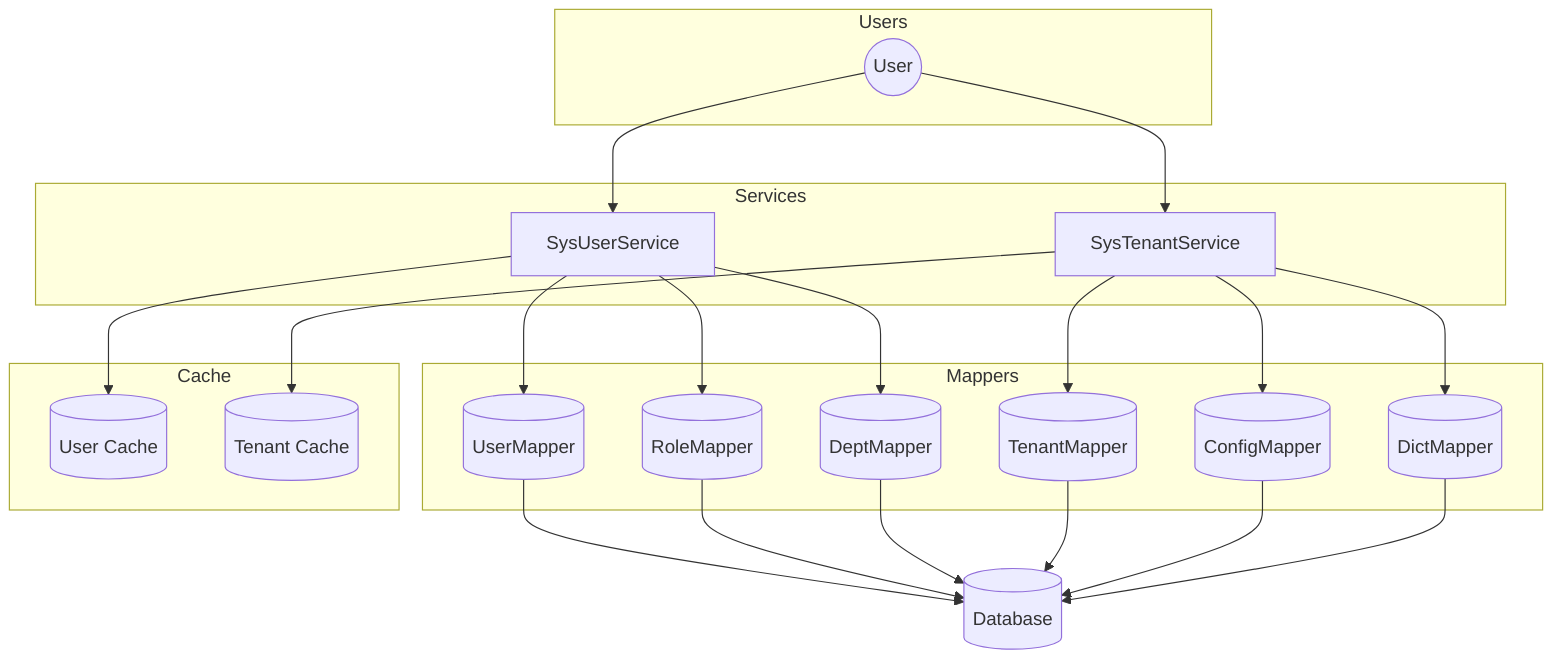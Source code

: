 flowchart TB
    subgraph Users
        User((User))
    end

    subgraph Services
        SysUserService["SysUserService"]
        SysTenantService["SysTenantService"]
    end

    subgraph Mappers
        UserMapper[(UserMapper)]
        RoleMapper[(RoleMapper)]
        DeptMapper[(DeptMapper)]
        TenantMapper[(TenantMapper)]
        ConfigMapper[(ConfigMapper)]
        DictMapper[(DictMapper)]
    end

    subgraph Cache
        UserCache[("User Cache")]
        TenantCache[("Tenant Cache")]
    end

    User --> SysUserService
    User --> SysTenantService

    SysUserService --> UserMapper
    SysUserService --> RoleMapper
    SysUserService --> DeptMapper
    SysUserService --> UserCache

    SysTenantService --> TenantMapper
    SysTenantService --> ConfigMapper
    SysTenantService --> DictMapper
    SysTenantService --> TenantCache

    UserMapper --> DB[(Database)]
    RoleMapper --> DB
    DeptMapper --> DB
    TenantMapper --> DB
    ConfigMapper --> DB
    DictMapper --> DB
